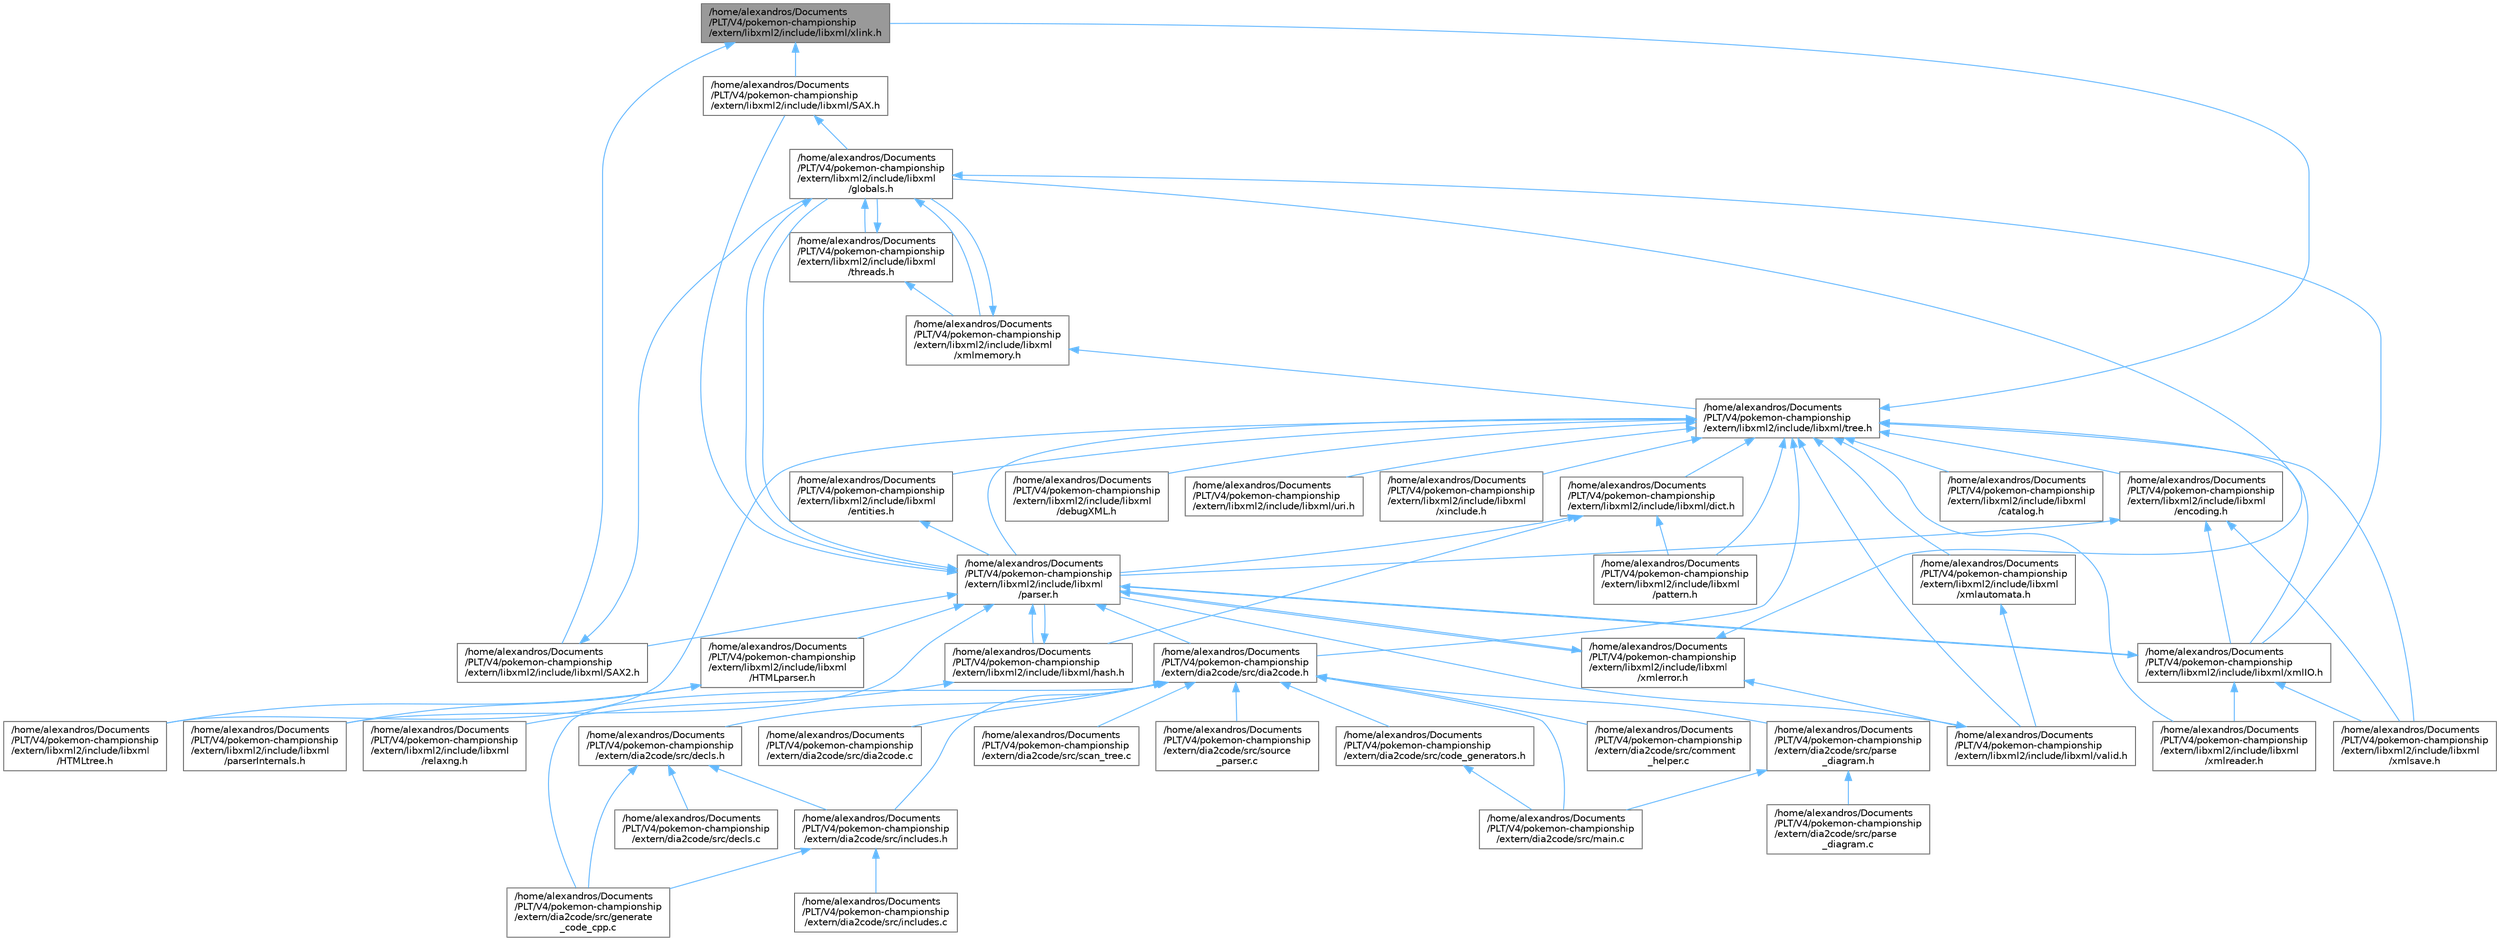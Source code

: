digraph "/home/alexandros/Documents/PLT/V4/pokemon-championship/extern/libxml2/include/libxml/xlink.h"
{
 // LATEX_PDF_SIZE
  bgcolor="transparent";
  edge [fontname=Helvetica,fontsize=10,labelfontname=Helvetica,labelfontsize=10];
  node [fontname=Helvetica,fontsize=10,shape=box,height=0.2,width=0.4];
  Node1 [label="/home/alexandros/Documents\l/PLT/V4/pokemon-championship\l/extern/libxml2/include/libxml/xlink.h",height=0.2,width=0.4,color="gray40", fillcolor="grey60", style="filled", fontcolor="black",tooltip=" "];
  Node1 -> Node2 [dir="back",color="steelblue1",style="solid"];
  Node2 [label="/home/alexandros/Documents\l/PLT/V4/pokemon-championship\l/extern/libxml2/include/libxml/SAX.h",height=0.2,width=0.4,color="grey40", fillcolor="white", style="filled",URL="$_s_a_x_8h.html",tooltip=" "];
  Node2 -> Node3 [dir="back",color="steelblue1",style="solid"];
  Node3 [label="/home/alexandros/Documents\l/PLT/V4/pokemon-championship\l/extern/libxml2/include/libxml\l/globals.h",height=0.2,width=0.4,color="grey40", fillcolor="white", style="filled",URL="$globals_8h.html",tooltip=" "];
  Node3 -> Node4 [dir="back",color="steelblue1",style="solid"];
  Node4 [label="/home/alexandros/Documents\l/PLT/V4/pokemon-championship\l/extern/libxml2/include/libxml\l/parser.h",height=0.2,width=0.4,color="grey40", fillcolor="white", style="filled",URL="$parser_8h.html",tooltip=" "];
  Node4 -> Node5 [dir="back",color="steelblue1",style="solid"];
  Node5 [label="/home/alexandros/Documents\l/PLT/V4/pokemon-championship\l/extern/dia2code/src/dia2code.h",height=0.2,width=0.4,color="grey40", fillcolor="white", style="filled",URL="$dia2code_8h.html",tooltip=" "];
  Node5 -> Node6 [dir="back",color="steelblue1",style="solid"];
  Node6 [label="/home/alexandros/Documents\l/PLT/V4/pokemon-championship\l/extern/dia2code/src/code_generators.h",height=0.2,width=0.4,color="grey40", fillcolor="white", style="filled",URL="$code__generators_8h.html",tooltip=" "];
  Node6 -> Node7 [dir="back",color="steelblue1",style="solid"];
  Node7 [label="/home/alexandros/Documents\l/PLT/V4/pokemon-championship\l/extern/dia2code/src/main.c",height=0.2,width=0.4,color="grey40", fillcolor="white", style="filled",URL="$main_8c.html",tooltip=" "];
  Node5 -> Node8 [dir="back",color="steelblue1",style="solid"];
  Node8 [label="/home/alexandros/Documents\l/PLT/V4/pokemon-championship\l/extern/dia2code/src/comment\l_helper.c",height=0.2,width=0.4,color="grey40", fillcolor="white", style="filled",URL="$comment__helper_8c.html",tooltip=" "];
  Node5 -> Node9 [dir="back",color="steelblue1",style="solid"];
  Node9 [label="/home/alexandros/Documents\l/PLT/V4/pokemon-championship\l/extern/dia2code/src/decls.h",height=0.2,width=0.4,color="grey40", fillcolor="white", style="filled",URL="$decls_8h.html",tooltip=" "];
  Node9 -> Node10 [dir="back",color="steelblue1",style="solid"];
  Node10 [label="/home/alexandros/Documents\l/PLT/V4/pokemon-championship\l/extern/dia2code/src/decls.c",height=0.2,width=0.4,color="grey40", fillcolor="white", style="filled",URL="$decls_8c.html",tooltip=" "];
  Node9 -> Node11 [dir="back",color="steelblue1",style="solid"];
  Node11 [label="/home/alexandros/Documents\l/PLT/V4/pokemon-championship\l/extern/dia2code/src/generate\l_code_cpp.c",height=0.2,width=0.4,color="grey40", fillcolor="white", style="filled",URL="$generate__code__cpp_8c.html",tooltip=" "];
  Node9 -> Node12 [dir="back",color="steelblue1",style="solid"];
  Node12 [label="/home/alexandros/Documents\l/PLT/V4/pokemon-championship\l/extern/dia2code/src/includes.h",height=0.2,width=0.4,color="grey40", fillcolor="white", style="filled",URL="$includes_8h.html",tooltip=" "];
  Node12 -> Node11 [dir="back",color="steelblue1",style="solid"];
  Node12 -> Node13 [dir="back",color="steelblue1",style="solid"];
  Node13 [label="/home/alexandros/Documents\l/PLT/V4/pokemon-championship\l/extern/dia2code/src/includes.c",height=0.2,width=0.4,color="grey40", fillcolor="white", style="filled",URL="$includes_8c.html",tooltip=" "];
  Node5 -> Node14 [dir="back",color="steelblue1",style="solid"];
  Node14 [label="/home/alexandros/Documents\l/PLT/V4/pokemon-championship\l/extern/dia2code/src/dia2code.c",height=0.2,width=0.4,color="grey40", fillcolor="white", style="filled",URL="$dia2code_8c.html",tooltip=" "];
  Node5 -> Node11 [dir="back",color="steelblue1",style="solid"];
  Node5 -> Node12 [dir="back",color="steelblue1",style="solid"];
  Node5 -> Node7 [dir="back",color="steelblue1",style="solid"];
  Node5 -> Node15 [dir="back",color="steelblue1",style="solid"];
  Node15 [label="/home/alexandros/Documents\l/PLT/V4/pokemon-championship\l/extern/dia2code/src/parse\l_diagram.h",height=0.2,width=0.4,color="grey40", fillcolor="white", style="filled",URL="$parse__diagram_8h.html",tooltip=" "];
  Node15 -> Node7 [dir="back",color="steelblue1",style="solid"];
  Node15 -> Node16 [dir="back",color="steelblue1",style="solid"];
  Node16 [label="/home/alexandros/Documents\l/PLT/V4/pokemon-championship\l/extern/dia2code/src/parse\l_diagram.c",height=0.2,width=0.4,color="grey40", fillcolor="white", style="filled",URL="$parse__diagram_8c.html",tooltip=" "];
  Node5 -> Node17 [dir="back",color="steelblue1",style="solid"];
  Node17 [label="/home/alexandros/Documents\l/PLT/V4/pokemon-championship\l/extern/dia2code/src/scan_tree.c",height=0.2,width=0.4,color="grey40", fillcolor="white", style="filled",URL="$scan__tree_8c.html",tooltip=" "];
  Node5 -> Node18 [dir="back",color="steelblue1",style="solid"];
  Node18 [label="/home/alexandros/Documents\l/PLT/V4/pokemon-championship\l/extern/dia2code/src/source\l_parser.c",height=0.2,width=0.4,color="grey40", fillcolor="white", style="filled",URL="$source__parser_8c.html",tooltip=" "];
  Node4 -> Node19 [dir="back",color="steelblue1",style="solid"];
  Node19 [label="/home/alexandros/Documents\l/PLT/V4/pokemon-championship\l/extern/libxml2/include/libxml\l/HTMLparser.h",height=0.2,width=0.4,color="grey40", fillcolor="white", style="filled",URL="$_h_t_m_lparser_8h.html",tooltip=" "];
  Node19 -> Node20 [dir="back",color="steelblue1",style="solid"];
  Node20 [label="/home/alexandros/Documents\l/PLT/V4/pokemon-championship\l/extern/libxml2/include/libxml\l/HTMLtree.h",height=0.2,width=0.4,color="grey40", fillcolor="white", style="filled",URL="$_h_t_m_ltree_8h.html",tooltip=" "];
  Node19 -> Node21 [dir="back",color="steelblue1",style="solid"];
  Node21 [label="/home/alexandros/Documents\l/PLT/V4/pokemon-championship\l/extern/libxml2/include/libxml\l/parserInternals.h",height=0.2,width=0.4,color="grey40", fillcolor="white", style="filled",URL="$parser_internals_8h.html",tooltip=" "];
  Node4 -> Node2 [dir="back",color="steelblue1",style="solid"];
  Node4 -> Node22 [dir="back",color="steelblue1",style="solid"];
  Node22 [label="/home/alexandros/Documents\l/PLT/V4/pokemon-championship\l/extern/libxml2/include/libxml/SAX2.h",height=0.2,width=0.4,color="grey40", fillcolor="white", style="filled",URL="$_s_a_x2_8h.html",tooltip=" "];
  Node22 -> Node3 [dir="back",color="steelblue1",style="solid"];
  Node4 -> Node3 [dir="back",color="steelblue1",style="solid"];
  Node4 -> Node23 [dir="back",color="steelblue1",style="solid"];
  Node23 [label="/home/alexandros/Documents\l/PLT/V4/pokemon-championship\l/extern/libxml2/include/libxml/hash.h",height=0.2,width=0.4,color="grey40", fillcolor="white", style="filled",URL="$hash_8h.html",tooltip=" "];
  Node23 -> Node4 [dir="back",color="steelblue1",style="solid"];
  Node23 -> Node24 [dir="back",color="steelblue1",style="solid"];
  Node24 [label="/home/alexandros/Documents\l/PLT/V4/pokemon-championship\l/extern/libxml2/include/libxml\l/relaxng.h",height=0.2,width=0.4,color="grey40", fillcolor="white", style="filled",URL="$relaxng_8h.html",tooltip=" "];
  Node4 -> Node21 [dir="back",color="steelblue1",style="solid"];
  Node4 -> Node25 [dir="back",color="steelblue1",style="solid"];
  Node25 [label="/home/alexandros/Documents\l/PLT/V4/pokemon-championship\l/extern/libxml2/include/libxml/xmlIO.h",height=0.2,width=0.4,color="grey40", fillcolor="white", style="filled",URL="$xml_i_o_8h.html",tooltip=" "];
  Node25 -> Node4 [dir="back",color="steelblue1",style="solid"];
  Node25 -> Node26 [dir="back",color="steelblue1",style="solid"];
  Node26 [label="/home/alexandros/Documents\l/PLT/V4/pokemon-championship\l/extern/libxml2/include/libxml\l/xmlreader.h",height=0.2,width=0.4,color="grey40", fillcolor="white", style="filled",URL="$xmlreader_8h.html",tooltip=" "];
  Node25 -> Node27 [dir="back",color="steelblue1",style="solid"];
  Node27 [label="/home/alexandros/Documents\l/PLT/V4/pokemon-championship\l/extern/libxml2/include/libxml\l/xmlsave.h",height=0.2,width=0.4,color="grey40", fillcolor="white", style="filled",URL="$xmlsave_8h.html",tooltip=" "];
  Node4 -> Node28 [dir="back",color="steelblue1",style="solid"];
  Node28 [label="/home/alexandros/Documents\l/PLT/V4/pokemon-championship\l/extern/libxml2/include/libxml\l/xmlerror.h",height=0.2,width=0.4,color="grey40", fillcolor="white", style="filled",URL="$xmlerror_8h.html",tooltip=" "];
  Node28 -> Node3 [dir="back",color="steelblue1",style="solid"];
  Node28 -> Node4 [dir="back",color="steelblue1",style="solid"];
  Node28 -> Node29 [dir="back",color="steelblue1",style="solid"];
  Node29 [label="/home/alexandros/Documents\l/PLT/V4/pokemon-championship\l/extern/libxml2/include/libxml/valid.h",height=0.2,width=0.4,color="grey40", fillcolor="white", style="filled",URL="$valid_8h.html",tooltip=" "];
  Node29 -> Node4 [dir="back",color="steelblue1",style="solid"];
  Node3 -> Node30 [dir="back",color="steelblue1",style="solid"];
  Node30 [label="/home/alexandros/Documents\l/PLT/V4/pokemon-championship\l/extern/libxml2/include/libxml\l/threads.h",height=0.2,width=0.4,color="grey40", fillcolor="white", style="filled",URL="$threads_8h.html",tooltip=" "];
  Node30 -> Node3 [dir="back",color="steelblue1",style="solid"];
  Node30 -> Node31 [dir="back",color="steelblue1",style="solid"];
  Node31 [label="/home/alexandros/Documents\l/PLT/V4/pokemon-championship\l/extern/libxml2/include/libxml\l/xmlmemory.h",height=0.2,width=0.4,color="grey40", fillcolor="white", style="filled",URL="$xmlmemory_8h.html",tooltip=" "];
  Node31 -> Node3 [dir="back",color="steelblue1",style="solid"];
  Node31 -> Node32 [dir="back",color="steelblue1",style="solid"];
  Node32 [label="/home/alexandros/Documents\l/PLT/V4/pokemon-championship\l/extern/libxml2/include/libxml/tree.h",height=0.2,width=0.4,color="grey40", fillcolor="white", style="filled",URL="$tree_8h.html",tooltip=" "];
  Node32 -> Node5 [dir="back",color="steelblue1",style="solid"];
  Node32 -> Node20 [dir="back",color="steelblue1",style="solid"];
  Node32 -> Node33 [dir="back",color="steelblue1",style="solid"];
  Node33 [label="/home/alexandros/Documents\l/PLT/V4/pokemon-championship\l/extern/libxml2/include/libxml\l/catalog.h",height=0.2,width=0.4,color="grey40", fillcolor="white", style="filled",URL="$catalog_8h.html",tooltip=" "];
  Node32 -> Node34 [dir="back",color="steelblue1",style="solid"];
  Node34 [label="/home/alexandros/Documents\l/PLT/V4/pokemon-championship\l/extern/libxml2/include/libxml\l/debugXML.h",height=0.2,width=0.4,color="grey40", fillcolor="white", style="filled",URL="$debug_x_m_l_8h.html",tooltip=" "];
  Node32 -> Node35 [dir="back",color="steelblue1",style="solid"];
  Node35 [label="/home/alexandros/Documents\l/PLT/V4/pokemon-championship\l/extern/libxml2/include/libxml/dict.h",height=0.2,width=0.4,color="grey40", fillcolor="white", style="filled",URL="$dict_8h.html",tooltip=" "];
  Node35 -> Node23 [dir="back",color="steelblue1",style="solid"];
  Node35 -> Node4 [dir="back",color="steelblue1",style="solid"];
  Node35 -> Node36 [dir="back",color="steelblue1",style="solid"];
  Node36 [label="/home/alexandros/Documents\l/PLT/V4/pokemon-championship\l/extern/libxml2/include/libxml\l/pattern.h",height=0.2,width=0.4,color="grey40", fillcolor="white", style="filled",URL="$pattern_8h.html",tooltip=" "];
  Node32 -> Node37 [dir="back",color="steelblue1",style="solid"];
  Node37 [label="/home/alexandros/Documents\l/PLT/V4/pokemon-championship\l/extern/libxml2/include/libxml\l/encoding.h",height=0.2,width=0.4,color="grey40", fillcolor="white", style="filled",URL="$encoding_8h.html",tooltip=" "];
  Node37 -> Node4 [dir="back",color="steelblue1",style="solid"];
  Node37 -> Node25 [dir="back",color="steelblue1",style="solid"];
  Node37 -> Node27 [dir="back",color="steelblue1",style="solid"];
  Node32 -> Node38 [dir="back",color="steelblue1",style="solid"];
  Node38 [label="/home/alexandros/Documents\l/PLT/V4/pokemon-championship\l/extern/libxml2/include/libxml\l/entities.h",height=0.2,width=0.4,color="grey40", fillcolor="white", style="filled",URL="$entities_8h.html",tooltip=" "];
  Node38 -> Node4 [dir="back",color="steelblue1",style="solid"];
  Node32 -> Node4 [dir="back",color="steelblue1",style="solid"];
  Node32 -> Node36 [dir="back",color="steelblue1",style="solid"];
  Node32 -> Node39 [dir="back",color="steelblue1",style="solid"];
  Node39 [label="/home/alexandros/Documents\l/PLT/V4/pokemon-championship\l/extern/libxml2/include/libxml/uri.h",height=0.2,width=0.4,color="grey40", fillcolor="white", style="filled",URL="$uri_8h.html",tooltip=" "];
  Node32 -> Node29 [dir="back",color="steelblue1",style="solid"];
  Node32 -> Node40 [dir="back",color="steelblue1",style="solid"];
  Node40 [label="/home/alexandros/Documents\l/PLT/V4/pokemon-championship\l/extern/libxml2/include/libxml\l/xinclude.h",height=0.2,width=0.4,color="grey40", fillcolor="white", style="filled",URL="$xinclude_8h.html",tooltip=" "];
  Node32 -> Node1 [dir="back",color="steelblue1",style="solid"];
  Node32 -> Node25 [dir="back",color="steelblue1",style="solid"];
  Node32 -> Node41 [dir="back",color="steelblue1",style="solid"];
  Node41 [label="/home/alexandros/Documents\l/PLT/V4/pokemon-championship\l/extern/libxml2/include/libxml\l/xmlautomata.h",height=0.2,width=0.4,color="grey40", fillcolor="white", style="filled",URL="$xmlautomata_8h.html",tooltip=" "];
  Node41 -> Node29 [dir="back",color="steelblue1",style="solid"];
  Node32 -> Node26 [dir="back",color="steelblue1",style="solid"];
  Node32 -> Node27 [dir="back",color="steelblue1",style="solid"];
  Node3 -> Node25 [dir="back",color="steelblue1",style="solid"];
  Node3 -> Node31 [dir="back",color="steelblue1",style="solid"];
  Node1 -> Node22 [dir="back",color="steelblue1",style="solid"];
}
